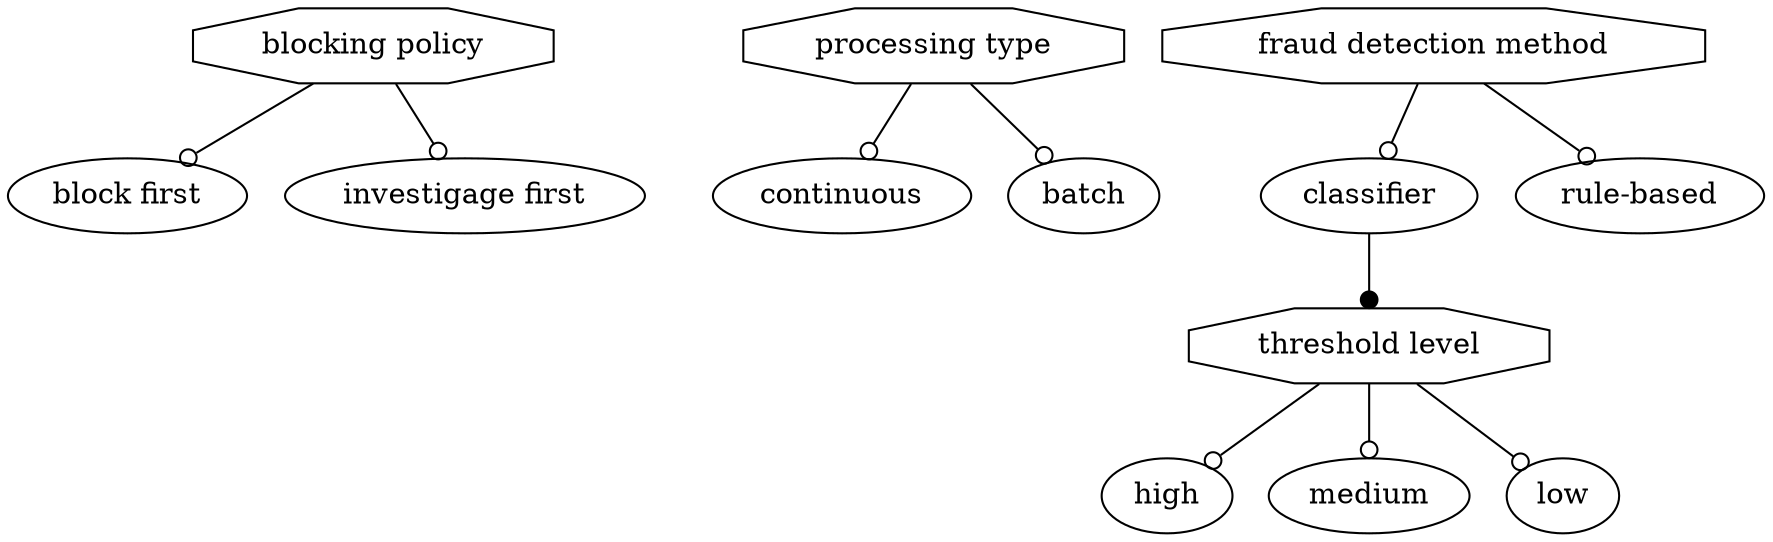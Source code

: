 digraph G { 
"0"[label="blocking policy", shape = polygon, sides =8 ]"1"[label="block first"]"0" -> "1"[arrowhead= odot]
"2"[label="investigage first"]"0" -> "2"[arrowhead= odot]
"3"[label="processing type", shape = polygon, sides =8 ]"4"[label="continuous"]"3" -> "4"[arrowhead= odot]
"5"[label="batch"]"3" -> "5"[arrowhead= odot]
"6"[label="fraud detection method", shape = polygon, sides =8 ]"7"[label="classifier"]"6" -> "7"[arrowhead= odot]
"8"[label="threshold level", shape = polygon, sides =8 ]"7" -> "8"[arrowhead= dot]
"9"[label="rule-based"]"6" -> "9"[arrowhead= odot]
"8"[label="threshold level", shape = polygon, sides =8 ]"10"[label="high"]"8" -> "10"[arrowhead= odot]
"11"[label="medium"]"8" -> "11"[arrowhead= odot]
"12"[label="low"]"8" -> "12"[arrowhead= odot]
}
